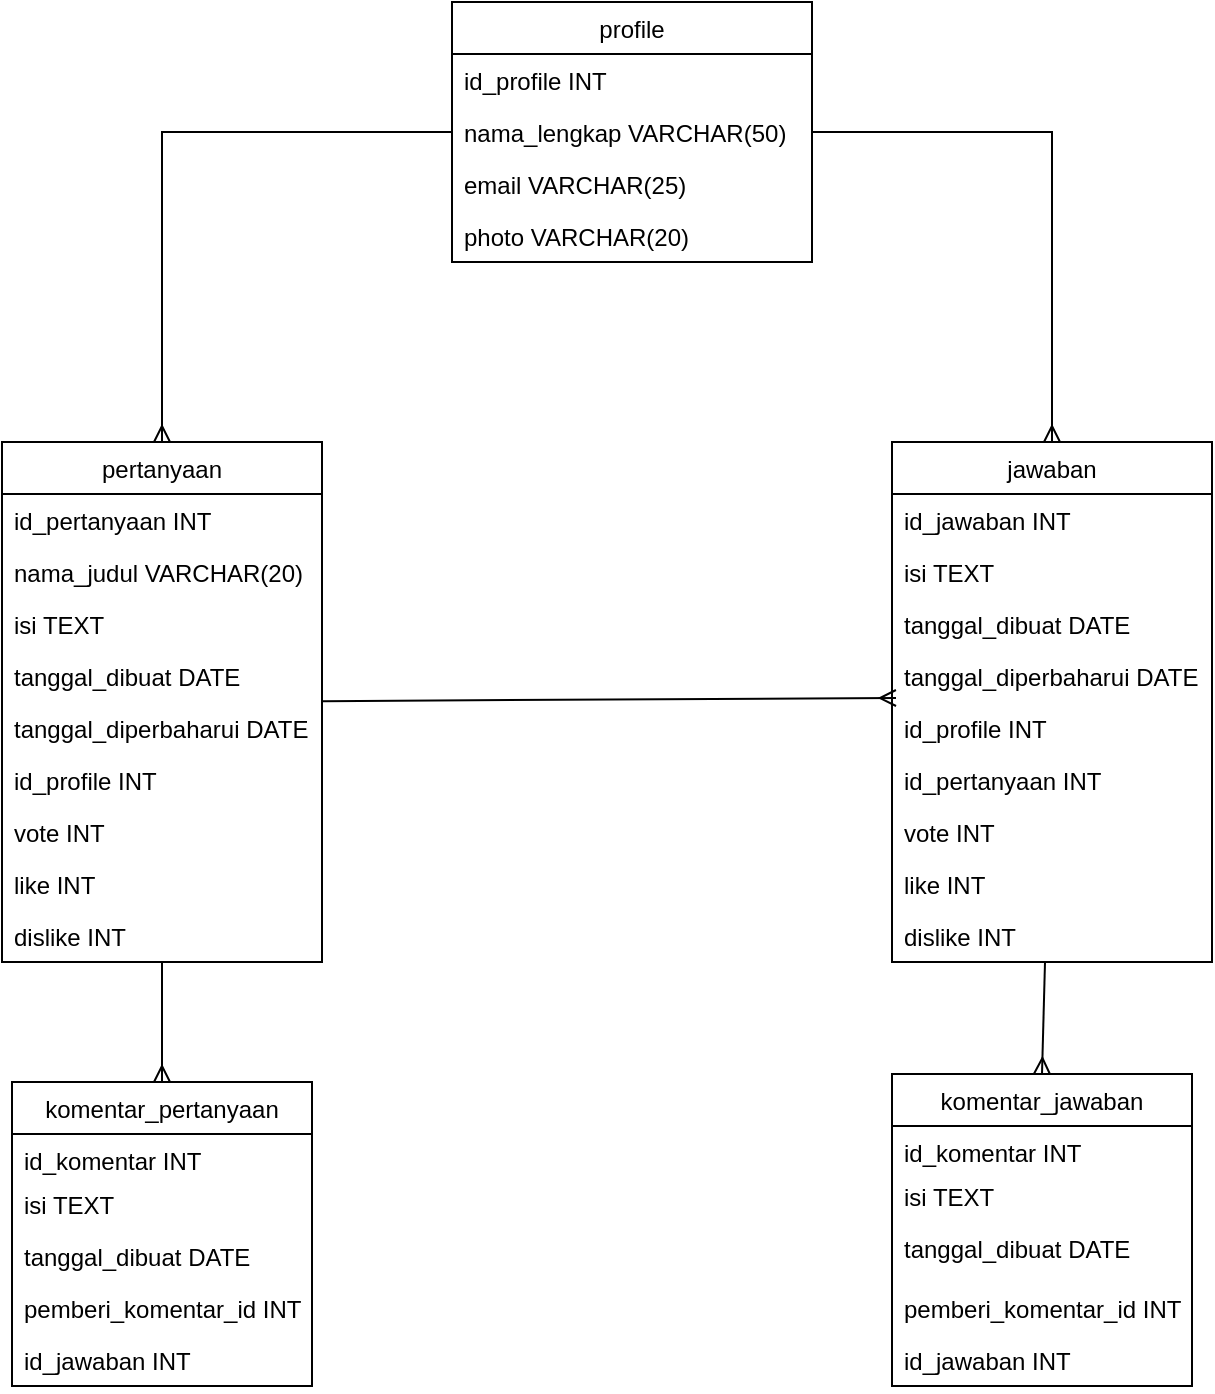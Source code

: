 <mxfile version="13.3.1" type="device"><diagram id="oo4va0Hu_f4M6bCjleWs" name="Page-1"><mxGraphModel dx="587" dy="518" grid="1" gridSize="10" guides="1" tooltips="1" connect="1" arrows="1" fold="1" page="1" pageScale="1" pageWidth="850" pageHeight="1100" math="0" shadow="0"><root><mxCell id="0"/><mxCell id="1" parent="0"/><mxCell id="n4_jKrI6BDLZU4kQIkrf-1" value="profile" style="swimlane;fontStyle=0;childLayout=stackLayout;horizontal=1;startSize=26;fillColor=none;horizontalStack=0;resizeParent=1;resizeParentMax=0;resizeLast=0;collapsible=1;marginBottom=0;" vertex="1" parent="1"><mxGeometry x="230" y="90" width="180" height="130" as="geometry"/></mxCell><mxCell id="n4_jKrI6BDLZU4kQIkrf-4" value="id_profile INT" style="text;strokeColor=none;fillColor=none;align=left;verticalAlign=top;spacingLeft=4;spacingRight=4;overflow=hidden;rotatable=0;points=[[0,0.5],[1,0.5]];portConstraint=eastwest;" vertex="1" parent="n4_jKrI6BDLZU4kQIkrf-1"><mxGeometry y="26" width="180" height="26" as="geometry"/></mxCell><mxCell id="n4_jKrI6BDLZU4kQIkrf-2" value="nama_lengkap VARCHAR(50)" style="text;strokeColor=none;fillColor=none;align=left;verticalAlign=top;spacingLeft=4;spacingRight=4;overflow=hidden;rotatable=0;points=[[0,0.5],[1,0.5]];portConstraint=eastwest;" vertex="1" parent="n4_jKrI6BDLZU4kQIkrf-1"><mxGeometry y="52" width="180" height="26" as="geometry"/></mxCell><mxCell id="n4_jKrI6BDLZU4kQIkrf-3" value="email VARCHAR(25)" style="text;strokeColor=none;fillColor=none;align=left;verticalAlign=top;spacingLeft=4;spacingRight=4;overflow=hidden;rotatable=0;points=[[0,0.5],[1,0.5]];portConstraint=eastwest;" vertex="1" parent="n4_jKrI6BDLZU4kQIkrf-1"><mxGeometry y="78" width="180" height="26" as="geometry"/></mxCell><mxCell id="n4_jKrI6BDLZU4kQIkrf-21" value="photo VARCHAR(20)" style="text;strokeColor=none;fillColor=none;align=left;verticalAlign=top;spacingLeft=4;spacingRight=4;overflow=hidden;rotatable=0;points=[[0,0.5],[1,0.5]];portConstraint=eastwest;" vertex="1" parent="n4_jKrI6BDLZU4kQIkrf-1"><mxGeometry y="104" width="180" height="26" as="geometry"/></mxCell><mxCell id="n4_jKrI6BDLZU4kQIkrf-39" value="" style="edgeStyle=none;rounded=0;orthogonalLoop=1;jettySize=auto;html=1;startArrow=none;startFill=0;endArrow=ERmany;endFill=0;strokeColor=#000000;entryX=0.5;entryY=0;entryDx=0;entryDy=0;exitX=1;exitY=0.5;exitDx=0;exitDy=0;" edge="1" parent="1" source="n4_jKrI6BDLZU4kQIkrf-2" target="n4_jKrI6BDLZU4kQIkrf-13"><mxGeometry relative="1" as="geometry"><Array as="points"><mxPoint x="530" y="155"/></Array></mxGeometry></mxCell><mxCell id="n4_jKrI6BDLZU4kQIkrf-49" value="" style="edgeStyle=none;rounded=0;orthogonalLoop=1;jettySize=auto;html=1;startArrow=none;startFill=0;endArrow=ERmany;endFill=0;strokeColor=#000000;entryX=0.5;entryY=0;entryDx=0;entryDy=0;" edge="1" parent="1" source="n4_jKrI6BDLZU4kQIkrf-17" target="n4_jKrI6BDLZU4kQIkrf-43"><mxGeometry relative="1" as="geometry"/></mxCell><mxCell id="n4_jKrI6BDLZU4kQIkrf-41" value="" style="edgeStyle=none;rounded=0;orthogonalLoop=1;jettySize=auto;html=1;startArrow=none;startFill=0;endArrow=ERmany;endFill=0;strokeColor=#000000;entryX=0.5;entryY=0;entryDx=0;entryDy=0;" edge="1" parent="1" source="n4_jKrI6BDLZU4kQIkrf-13" target="n4_jKrI6BDLZU4kQIkrf-9"><mxGeometry relative="1" as="geometry"/></mxCell><mxCell id="n4_jKrI6BDLZU4kQIkrf-13" value="jawaban" style="swimlane;fontStyle=0;childLayout=stackLayout;horizontal=1;startSize=26;fillColor=none;horizontalStack=0;resizeParent=1;resizeParentMax=0;resizeLast=0;collapsible=1;marginBottom=0;" vertex="1" parent="1"><mxGeometry x="450" y="310" width="160" height="260" as="geometry"/></mxCell><mxCell id="n4_jKrI6BDLZU4kQIkrf-14" value="id_jawaban INT" style="text;strokeColor=none;fillColor=none;align=left;verticalAlign=top;spacingLeft=4;spacingRight=4;overflow=hidden;rotatable=0;points=[[0,0.5],[1,0.5]];portConstraint=eastwest;" vertex="1" parent="n4_jKrI6BDLZU4kQIkrf-13"><mxGeometry y="26" width="160" height="26" as="geometry"/></mxCell><mxCell id="n4_jKrI6BDLZU4kQIkrf-15" value="isi TEXT" style="text;strokeColor=none;fillColor=none;align=left;verticalAlign=top;spacingLeft=4;spacingRight=4;overflow=hidden;rotatable=0;points=[[0,0.5],[1,0.5]];portConstraint=eastwest;" vertex="1" parent="n4_jKrI6BDLZU4kQIkrf-13"><mxGeometry y="52" width="160" height="26" as="geometry"/></mxCell><mxCell id="n4_jKrI6BDLZU4kQIkrf-24" value="tanggal_dibuat DATE" style="text;strokeColor=none;fillColor=none;align=left;verticalAlign=top;spacingLeft=4;spacingRight=4;overflow=hidden;rotatable=0;points=[[0,0.5],[1,0.5]];portConstraint=eastwest;" vertex="1" parent="n4_jKrI6BDLZU4kQIkrf-13"><mxGeometry y="78" width="160" height="26" as="geometry"/></mxCell><mxCell id="n4_jKrI6BDLZU4kQIkrf-25" value="tanggal_diperbaharui DATE" style="text;strokeColor=none;fillColor=none;align=left;verticalAlign=top;spacingLeft=4;spacingRight=4;overflow=hidden;rotatable=0;points=[[0,0.5],[1,0.5]];portConstraint=eastwest;" vertex="1" parent="n4_jKrI6BDLZU4kQIkrf-13"><mxGeometry y="104" width="160" height="26" as="geometry"/></mxCell><mxCell id="n4_jKrI6BDLZU4kQIkrf-53" value="id_profile INT" style="text;strokeColor=none;fillColor=none;align=left;verticalAlign=top;spacingLeft=4;spacingRight=4;overflow=hidden;rotatable=0;points=[[0,0.5],[1,0.5]];portConstraint=eastwest;" vertex="1" parent="n4_jKrI6BDLZU4kQIkrf-13"><mxGeometry y="130" width="160" height="26" as="geometry"/></mxCell><mxCell id="n4_jKrI6BDLZU4kQIkrf-60" value="id_pertanyaan INT" style="text;strokeColor=none;fillColor=none;align=left;verticalAlign=top;spacingLeft=4;spacingRight=4;overflow=hidden;rotatable=0;points=[[0,0.5],[1,0.5]];portConstraint=eastwest;" vertex="1" parent="n4_jKrI6BDLZU4kQIkrf-13"><mxGeometry y="156" width="160" height="26" as="geometry"/></mxCell><mxCell id="n4_jKrI6BDLZU4kQIkrf-72" value="vote INT" style="text;strokeColor=none;fillColor=none;align=left;verticalAlign=top;spacingLeft=4;spacingRight=4;overflow=hidden;rotatable=0;points=[[0,0.5],[1,0.5]];portConstraint=eastwest;" vertex="1" parent="n4_jKrI6BDLZU4kQIkrf-13"><mxGeometry y="182" width="160" height="26" as="geometry"/></mxCell><mxCell id="n4_jKrI6BDLZU4kQIkrf-73" value="like INT" style="text;strokeColor=none;fillColor=none;align=left;verticalAlign=top;spacingLeft=4;spacingRight=4;overflow=hidden;rotatable=0;points=[[0,0.5],[1,0.5]];portConstraint=eastwest;" vertex="1" parent="n4_jKrI6BDLZU4kQIkrf-13"><mxGeometry y="208" width="160" height="26" as="geometry"/></mxCell><mxCell id="n4_jKrI6BDLZU4kQIkrf-74" value="dislike INT" style="text;strokeColor=none;fillColor=none;align=left;verticalAlign=top;spacingLeft=4;spacingRight=4;overflow=hidden;rotatable=0;points=[[0,0.5],[1,0.5]];portConstraint=eastwest;" vertex="1" parent="n4_jKrI6BDLZU4kQIkrf-13"><mxGeometry y="234" width="160" height="26" as="geometry"/></mxCell><mxCell id="n4_jKrI6BDLZU4kQIkrf-38" value="" style="edgeStyle=none;rounded=0;orthogonalLoop=1;jettySize=auto;html=1;endArrow=none;endFill=0;strokeColor=#000000;startArrow=ERmany;startFill=0;exitX=0.5;exitY=0;exitDx=0;exitDy=0;entryX=0;entryY=0.5;entryDx=0;entryDy=0;" edge="1" parent="1" source="n4_jKrI6BDLZU4kQIkrf-17" target="n4_jKrI6BDLZU4kQIkrf-2"><mxGeometry relative="1" as="geometry"><Array as="points"><mxPoint x="85" y="155"/></Array></mxGeometry></mxCell><mxCell id="n4_jKrI6BDLZU4kQIkrf-68" value="" style="edgeStyle=none;rounded=0;orthogonalLoop=1;jettySize=auto;html=1;startArrow=none;startFill=0;endArrow=ERmany;endFill=0;strokeColor=#000000;" edge="1" parent="1" source="n4_jKrI6BDLZU4kQIkrf-17"><mxGeometry relative="1" as="geometry"><mxPoint x="452" y="438" as="targetPoint"/></mxGeometry></mxCell><mxCell id="n4_jKrI6BDLZU4kQIkrf-17" value="pertanyaan" style="swimlane;fontStyle=0;childLayout=stackLayout;horizontal=1;startSize=26;fillColor=none;horizontalStack=0;resizeParent=1;resizeParentMax=0;resizeLast=0;collapsible=1;marginBottom=0;" vertex="1" parent="1"><mxGeometry x="5" y="310" width="160" height="260" as="geometry"/></mxCell><mxCell id="n4_jKrI6BDLZU4kQIkrf-18" value="id_pertanyaan INT" style="text;strokeColor=none;fillColor=none;align=left;verticalAlign=top;spacingLeft=4;spacingRight=4;overflow=hidden;rotatable=0;points=[[0,0.5],[1,0.5]];portConstraint=eastwest;" vertex="1" parent="n4_jKrI6BDLZU4kQIkrf-17"><mxGeometry y="26" width="160" height="26" as="geometry"/></mxCell><mxCell id="n4_jKrI6BDLZU4kQIkrf-19" value="nama_judul VARCHAR(20)" style="text;strokeColor=none;fillColor=none;align=left;verticalAlign=top;spacingLeft=4;spacingRight=4;overflow=hidden;rotatable=0;points=[[0,0.5],[1,0.5]];portConstraint=eastwest;" vertex="1" parent="n4_jKrI6BDLZU4kQIkrf-17"><mxGeometry y="52" width="160" height="26" as="geometry"/></mxCell><mxCell id="n4_jKrI6BDLZU4kQIkrf-20" value="isi TEXT" style="text;strokeColor=none;fillColor=none;align=left;verticalAlign=top;spacingLeft=4;spacingRight=4;overflow=hidden;rotatable=0;points=[[0,0.5],[1,0.5]];portConstraint=eastwest;" vertex="1" parent="n4_jKrI6BDLZU4kQIkrf-17"><mxGeometry y="78" width="160" height="26" as="geometry"/></mxCell><mxCell id="n4_jKrI6BDLZU4kQIkrf-23" value="tanggal_dibuat DATE" style="text;strokeColor=none;fillColor=none;align=left;verticalAlign=top;spacingLeft=4;spacingRight=4;overflow=hidden;rotatable=0;points=[[0,0.5],[1,0.5]];portConstraint=eastwest;" vertex="1" parent="n4_jKrI6BDLZU4kQIkrf-17"><mxGeometry y="104" width="160" height="26" as="geometry"/></mxCell><mxCell id="n4_jKrI6BDLZU4kQIkrf-22" value="tanggal_diperbaharui DATE" style="text;strokeColor=none;fillColor=none;align=left;verticalAlign=top;spacingLeft=4;spacingRight=4;overflow=hidden;rotatable=0;points=[[0,0.5],[1,0.5]];portConstraint=eastwest;" vertex="1" parent="n4_jKrI6BDLZU4kQIkrf-17"><mxGeometry y="130" width="160" height="26" as="geometry"/></mxCell><mxCell id="n4_jKrI6BDLZU4kQIkrf-54" value="id_profile INT" style="text;strokeColor=none;fillColor=none;align=left;verticalAlign=top;spacingLeft=4;spacingRight=4;overflow=hidden;rotatable=0;points=[[0,0.5],[1,0.5]];portConstraint=eastwest;" vertex="1" parent="n4_jKrI6BDLZU4kQIkrf-17"><mxGeometry y="156" width="160" height="26" as="geometry"/></mxCell><mxCell id="n4_jKrI6BDLZU4kQIkrf-71" value="vote INT" style="text;strokeColor=none;fillColor=none;align=left;verticalAlign=top;spacingLeft=4;spacingRight=4;overflow=hidden;rotatable=0;points=[[0,0.5],[1,0.5]];portConstraint=eastwest;" vertex="1" parent="n4_jKrI6BDLZU4kQIkrf-17"><mxGeometry y="182" width="160" height="26" as="geometry"/></mxCell><mxCell id="n4_jKrI6BDLZU4kQIkrf-70" value="like INT" style="text;strokeColor=none;fillColor=none;align=left;verticalAlign=top;spacingLeft=4;spacingRight=4;overflow=hidden;rotatable=0;points=[[0,0.5],[1,0.5]];portConstraint=eastwest;" vertex="1" parent="n4_jKrI6BDLZU4kQIkrf-17"><mxGeometry y="208" width="160" height="26" as="geometry"/></mxCell><mxCell id="n4_jKrI6BDLZU4kQIkrf-69" value="dislike INT" style="text;strokeColor=none;fillColor=none;align=left;verticalAlign=top;spacingLeft=4;spacingRight=4;overflow=hidden;rotatable=0;points=[[0,0.5],[1,0.5]];portConstraint=eastwest;" vertex="1" parent="n4_jKrI6BDLZU4kQIkrf-17"><mxGeometry y="234" width="160" height="26" as="geometry"/></mxCell><mxCell id="n4_jKrI6BDLZU4kQIkrf-43" value="komentar_pertanyaan" style="swimlane;fontStyle=0;childLayout=stackLayout;horizontal=1;startSize=26;fillColor=none;horizontalStack=0;resizeParent=1;resizeParentMax=0;resizeLast=0;collapsible=1;marginBottom=0;" vertex="1" parent="1"><mxGeometry x="10" y="630" width="150" height="152" as="geometry"/></mxCell><mxCell id="n4_jKrI6BDLZU4kQIkrf-44" value="id_komentar INT" style="text;strokeColor=none;fillColor=none;align=left;verticalAlign=top;spacingLeft=4;spacingRight=4;overflow=hidden;rotatable=0;points=[[0,0.5],[1,0.5]];portConstraint=eastwest;" vertex="1" parent="n4_jKrI6BDLZU4kQIkrf-43"><mxGeometry y="26" width="150" height="22" as="geometry"/></mxCell><mxCell id="n4_jKrI6BDLZU4kQIkrf-45" value="isi TEXT" style="text;strokeColor=none;fillColor=none;align=left;verticalAlign=top;spacingLeft=4;spacingRight=4;overflow=hidden;rotatable=0;points=[[0,0.5],[1,0.5]];portConstraint=eastwest;" vertex="1" parent="n4_jKrI6BDLZU4kQIkrf-43"><mxGeometry y="48" width="150" height="26" as="geometry"/></mxCell><mxCell id="n4_jKrI6BDLZU4kQIkrf-46" value="tanggal_dibuat DATE" style="text;strokeColor=none;fillColor=none;align=left;verticalAlign=top;spacingLeft=4;spacingRight=4;overflow=hidden;rotatable=0;points=[[0,0.5],[1,0.5]];portConstraint=eastwest;" vertex="1" parent="n4_jKrI6BDLZU4kQIkrf-43"><mxGeometry y="74" width="150" height="26" as="geometry"/></mxCell><mxCell id="n4_jKrI6BDLZU4kQIkrf-47" value="pemberi_komentar_id INT" style="text;strokeColor=none;fillColor=none;align=left;verticalAlign=top;spacingLeft=4;spacingRight=4;overflow=hidden;rotatable=0;points=[[0,0.5],[1,0.5]];portConstraint=eastwest;" vertex="1" parent="n4_jKrI6BDLZU4kQIkrf-43"><mxGeometry y="100" width="150" height="26" as="geometry"/></mxCell><mxCell id="n4_jKrI6BDLZU4kQIkrf-48" value="id_jawaban INT" style="text;strokeColor=none;fillColor=none;align=left;verticalAlign=top;spacingLeft=4;spacingRight=4;overflow=hidden;rotatable=0;points=[[0,0.5],[1,0.5]];portConstraint=eastwest;" vertex="1" parent="n4_jKrI6BDLZU4kQIkrf-43"><mxGeometry y="126" width="150" height="26" as="geometry"/></mxCell><mxCell id="n4_jKrI6BDLZU4kQIkrf-9" value="komentar_jawaban" style="swimlane;fontStyle=0;childLayout=stackLayout;horizontal=1;startSize=26;fillColor=none;horizontalStack=0;resizeParent=1;resizeParentMax=0;resizeLast=0;collapsible=1;marginBottom=0;" vertex="1" parent="1"><mxGeometry x="450" y="626" width="150" height="156" as="geometry"/></mxCell><mxCell id="n4_jKrI6BDLZU4kQIkrf-31" value="id_komentar INT" style="text;strokeColor=none;fillColor=none;align=left;verticalAlign=top;spacingLeft=4;spacingRight=4;overflow=hidden;rotatable=0;points=[[0,0.5],[1,0.5]];portConstraint=eastwest;" vertex="1" parent="n4_jKrI6BDLZU4kQIkrf-9"><mxGeometry y="26" width="150" height="22" as="geometry"/></mxCell><mxCell id="n4_jKrI6BDLZU4kQIkrf-10" value="isi TEXT" style="text;strokeColor=none;fillColor=none;align=left;verticalAlign=top;spacingLeft=4;spacingRight=4;overflow=hidden;rotatable=0;points=[[0,0.5],[1,0.5]];portConstraint=eastwest;" vertex="1" parent="n4_jKrI6BDLZU4kQIkrf-9"><mxGeometry y="48" width="150" height="26" as="geometry"/></mxCell><mxCell id="n4_jKrI6BDLZU4kQIkrf-11" value="tanggal_dibuat DATE" style="text;strokeColor=none;fillColor=none;align=left;verticalAlign=top;spacingLeft=4;spacingRight=4;overflow=hidden;rotatable=0;points=[[0,0.5],[1,0.5]];portConstraint=eastwest;" vertex="1" parent="n4_jKrI6BDLZU4kQIkrf-9"><mxGeometry y="74" width="150" height="30" as="geometry"/></mxCell><mxCell id="n4_jKrI6BDLZU4kQIkrf-12" value="pemberi_komentar_id INT" style="text;strokeColor=none;fillColor=none;align=left;verticalAlign=top;spacingLeft=4;spacingRight=4;overflow=hidden;rotatable=0;points=[[0,0.5],[1,0.5]];portConstraint=eastwest;" vertex="1" parent="n4_jKrI6BDLZU4kQIkrf-9"><mxGeometry y="104" width="150" height="26" as="geometry"/></mxCell><mxCell id="n4_jKrI6BDLZU4kQIkrf-40" value="id_jawaban INT" style="text;strokeColor=none;fillColor=none;align=left;verticalAlign=top;spacingLeft=4;spacingRight=4;overflow=hidden;rotatable=0;points=[[0,0.5],[1,0.5]];portConstraint=eastwest;" vertex="1" parent="n4_jKrI6BDLZU4kQIkrf-9"><mxGeometry y="130" width="150" height="26" as="geometry"/></mxCell></root></mxGraphModel></diagram></mxfile>